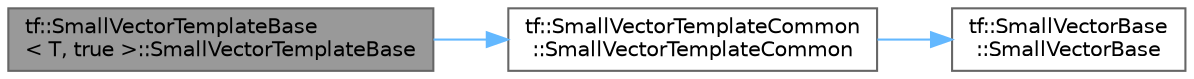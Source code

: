 digraph "tf::SmallVectorTemplateBase&lt; T, true &gt;::SmallVectorTemplateBase"
{
 // LATEX_PDF_SIZE
  bgcolor="transparent";
  edge [fontname=Helvetica,fontsize=10,labelfontname=Helvetica,labelfontsize=10];
  node [fontname=Helvetica,fontsize=10,shape=box,height=0.2,width=0.4];
  rankdir="LR";
  Node1 [id="Node000001",label="tf::SmallVectorTemplateBase\l\< T, true \>::SmallVectorTemplateBase",height=0.2,width=0.4,color="gray40", fillcolor="grey60", style="filled", fontcolor="black",tooltip=" "];
  Node1 -> Node2 [id="edge3_Node000001_Node000002",color="steelblue1",style="solid",tooltip=" "];
  Node2 [id="Node000002",label="tf::SmallVectorTemplateCommon\l::SmallVectorTemplateCommon",height=0.2,width=0.4,color="grey40", fillcolor="white", style="filled",URL="$classtf_1_1_small_vector_template_common.html#a4717897cb4e6fea34640801c69469355",tooltip=" "];
  Node2 -> Node3 [id="edge4_Node000002_Node000003",color="steelblue1",style="solid",tooltip=" "];
  Node3 [id="Node000003",label="tf::SmallVectorBase\l::SmallVectorBase",height=0.2,width=0.4,color="grey40", fillcolor="white", style="filled",URL="$classtf_1_1_small_vector_base.html#a326c733a440cd9a1197bed0f75892152",tooltip=" "];
}
